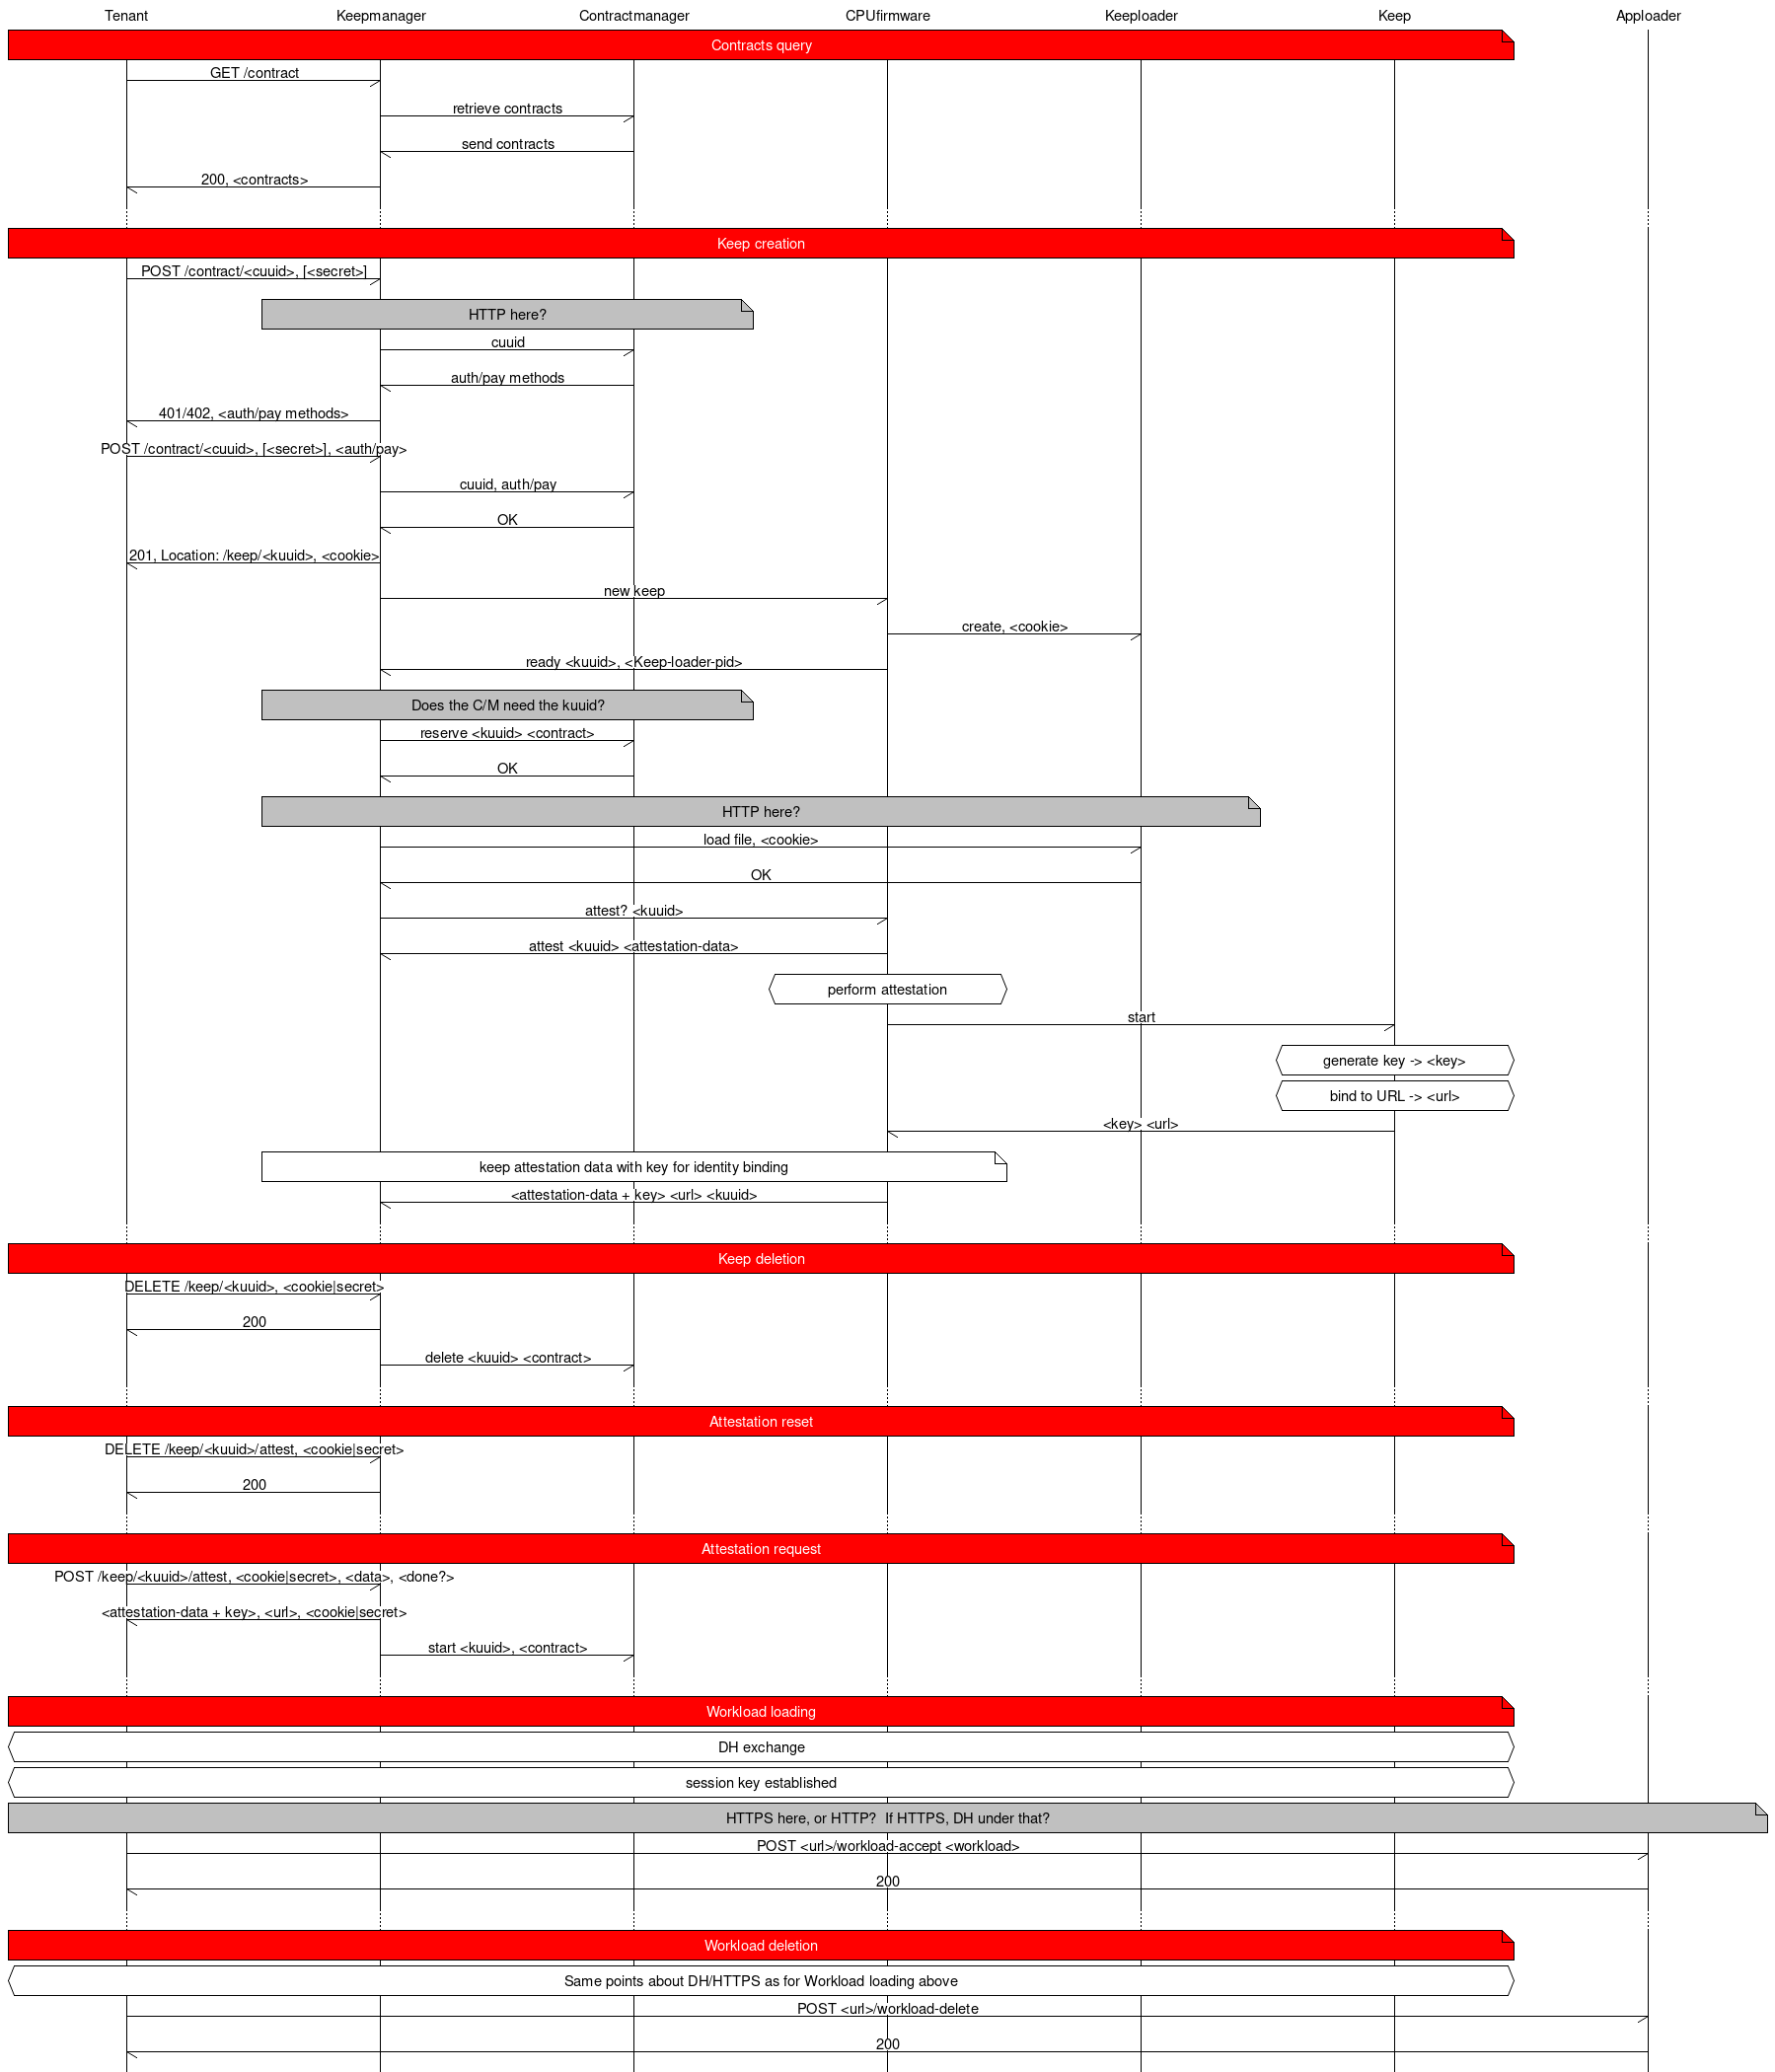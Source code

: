 #MSC for Enarx
msc {
  hscale="3";

  Tenant,Keepmanager,Contractmanager,CPUfirmware,Keeploader,Keep,Apploader;

  Tenant note Keep [label="Contracts query", textbgcolour="red", textcolour="white"];
  Tenant -> Keepmanager [label="GET /contract"];
  Keepmanager -> Contractmanager [label="retrieve contracts"];
  Contractmanager -> Keepmanager [label="send contracts"];
  Keepmanager -> Tenant [label="200, <contracts>"];

  ...;

  Tenant note Keep [label="Keep creation", textbgcolour="red", textcolour="white"];
  Tenant -> Keepmanager [label="POST /contract/<cuuid>, [<secret>]"];
  Keepmanager note Contractmanager [label="HTTP here?", textbgcolour="silver"];
  Keepmanager -> Contractmanager [label="cuuid"];
  Contractmanager -> Keepmanager [label="auth/pay methods"];
  Keepmanager -> Tenant [label="401/402, <auth/pay methods>"];

  Tenant -> Keepmanager [label="POST /contract/<cuuid>, [<secret>], <auth/pay>"];
  Keepmanager -> Contractmanager [label="cuuid, auth/pay"];
  Contractmanager -> Keepmanager [label="OK"];
  Keepmanager -> Tenant [label="201, Location: /keep/<kuuid>, <cookie>"];
  Keepmanager -> CPUfirmware [label="new keep"];
  CPUfirmware -> Keeploader [label="create, <cookie>"];
  CPUfirmware -> Keepmanager [label="ready <kuuid>, <Keep-loader-pid>"];
  Keepmanager note Contractmanager [label="Does the C/M need the kuuid?", textbgcolour="silver"];
  Keepmanager -> Contractmanager [label="reserve <kuuid> <contract>"];
  Contractmanager -> Keepmanager [label="OK"];
  Keepmanager note Keeploader [label="HTTP here?", textbgcolour="silver"];
  Keepmanager -> Keeploader [label="load file, <cookie>"];
  Keeploader -> Keepmanager [label="OK"];
  Keepmanager -> CPUfirmware [label="attest? <kuuid>"];
  CPUfirmware -> Keepmanager [label="attest <kuuid> <attestation-data>"];
  CPUfirmware abox CPUfirmware [label="perform attestation"];
  CPUfirmware -> Keep [label="start"];
  Keep abox Keep [label="generate key -> <key>"];
  Keep abox Keep [label="bind to URL -> <url>"];
  Keep -> CPUfirmware [label="<key> <url>"];
  CPUfirmware note Keepmanager [label="keep attestation data with key for identity binding"];
  CPUfirmware -> Keepmanager [label="<attestation-data + key> <url> <kuuid>"];

...;

  Tenant note Keep [label="Keep deletion", textbgcolour="red", textcolour="white"];
  
  Tenant -> Keepmanager [label="DELETE /keep/<kuuid>, <cookie|secret>"];
  Keepmanager -> Tenant [label="200"];
  Keepmanager -> Contractmanager [label="delete <kuuid> <contract>"];

  ...;

  Tenant note Keep [label="Attestation reset", textbgcolour="red", textcolour="white"];

  Tenant -> Keepmanager [label="DELETE /keep/<kuuid>/attest, <cookie|secret>"];
  Keepmanager -> Tenant [label="200"];

  ...;

  Tenant note Keep [label="Attestation request", textbgcolour="red", textcolour="white"];
  Tenant -> Keepmanager [label="POST /keep/<kuuid>/attest, <cookie|secret>, <data>, <done?>"];
  Keepmanager -> Tenant [label="<attestation-data + key>, <url>, <cookie|secret>"];
  Keepmanager -> Contractmanager [label="start <kuuid>, <contract>"];

  ...;

  Tenant note Keep [label="Workload loading", textbgcolour="red", textcolour="white"];
  Tenant abox Keep [label="DH exchange"];
  Tenant abox Keep [label="session key established"];
  Tenant note Apploader [label="HTTPS here, or HTTP?  If HTTPS, DH under that?", textbgcolour="silver"];
  Tenant -> Apploader[label="POST <url>/workload-accept <workload>"];
  Apploader -> Tenant[label="200"];

  ...;

  Tenant note Keep [label="Workload deletion", textbgcolour="red", textcolour="white"];
  Tenant abox Keep [label="Same points about DH/HTTPS as for Workload loading above"];
  Tenant -> Apploader[label="POST <url>/workload-delete"];
  Apploader -> Tenant[label="200"];

}